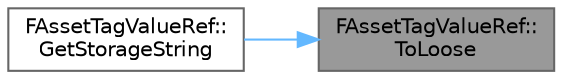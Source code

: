 digraph "FAssetTagValueRef::ToLoose"
{
 // INTERACTIVE_SVG=YES
 // LATEX_PDF_SIZE
  bgcolor="transparent";
  edge [fontname=Helvetica,fontsize=10,labelfontname=Helvetica,labelfontsize=10];
  node [fontname=Helvetica,fontsize=10,shape=box,height=0.2,width=0.4];
  rankdir="RL";
  Node1 [id="Node000001",label="FAssetTagValueRef::\lToLoose",height=0.2,width=0.4,color="gray40", fillcolor="grey60", style="filled", fontcolor="black",tooltip="Copy this's value (whether loose or fixed) into the loose format."];
  Node1 -> Node2 [id="edge1_Node000001_Node000002",dir="back",color="steelblue1",style="solid",tooltip=" "];
  Node2 [id="Node000002",label="FAssetTagValueRef::\lGetStorageString",height=0.2,width=0.4,color="grey40", fillcolor="white", style="filled",URL="$d1/db3/classFAssetTagValueRef.html#ab28fc4098f4ddb6a8497972350b6904b",tooltip="Coerce the type to a Complex String capable of representing the type."];
}

